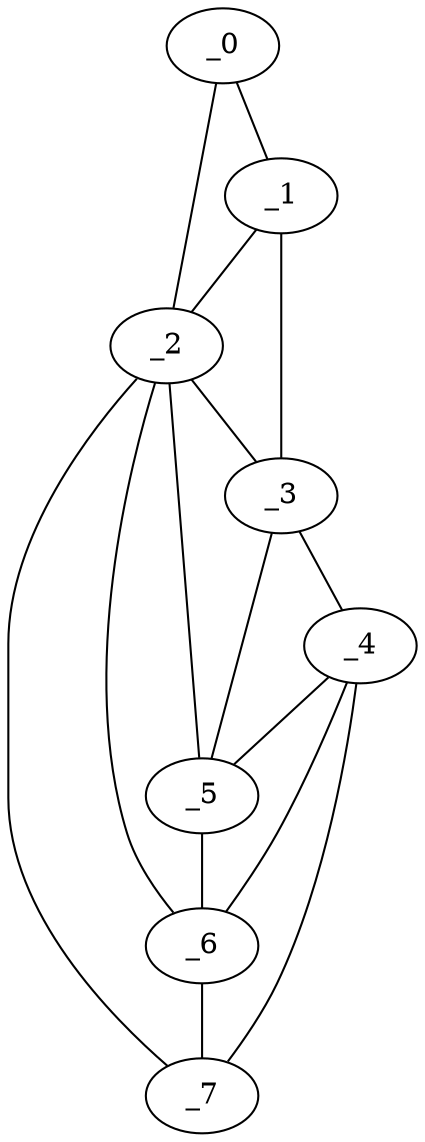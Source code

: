 graph "obj44__45.gxl" {
	_0	 [x=5,
		y=50];
	_1	 [x=26,
		y=46];
	_0 -- _1	 [valence=1];
	_2	 [x=37,
		y=63];
	_0 -- _2	 [valence=1];
	_1 -- _2	 [valence=2];
	_3	 [x=63,
		y=50];
	_1 -- _3	 [valence=1];
	_2 -- _3	 [valence=1];
	_5	 [x=86,
		y=64];
	_2 -- _5	 [valence=2];
	_6	 [x=116,
		y=77];
	_2 -- _6	 [valence=1];
	_7	 [x=126,
		y=82];
	_2 -- _7	 [valence=1];
	_4	 [x=85,
		y=59];
	_3 -- _4	 [valence=1];
	_3 -- _5	 [valence=2];
	_4 -- _5	 [valence=2];
	_4 -- _6	 [valence=1];
	_4 -- _7	 [valence=1];
	_5 -- _6	 [valence=2];
	_6 -- _7	 [valence=2];
}
